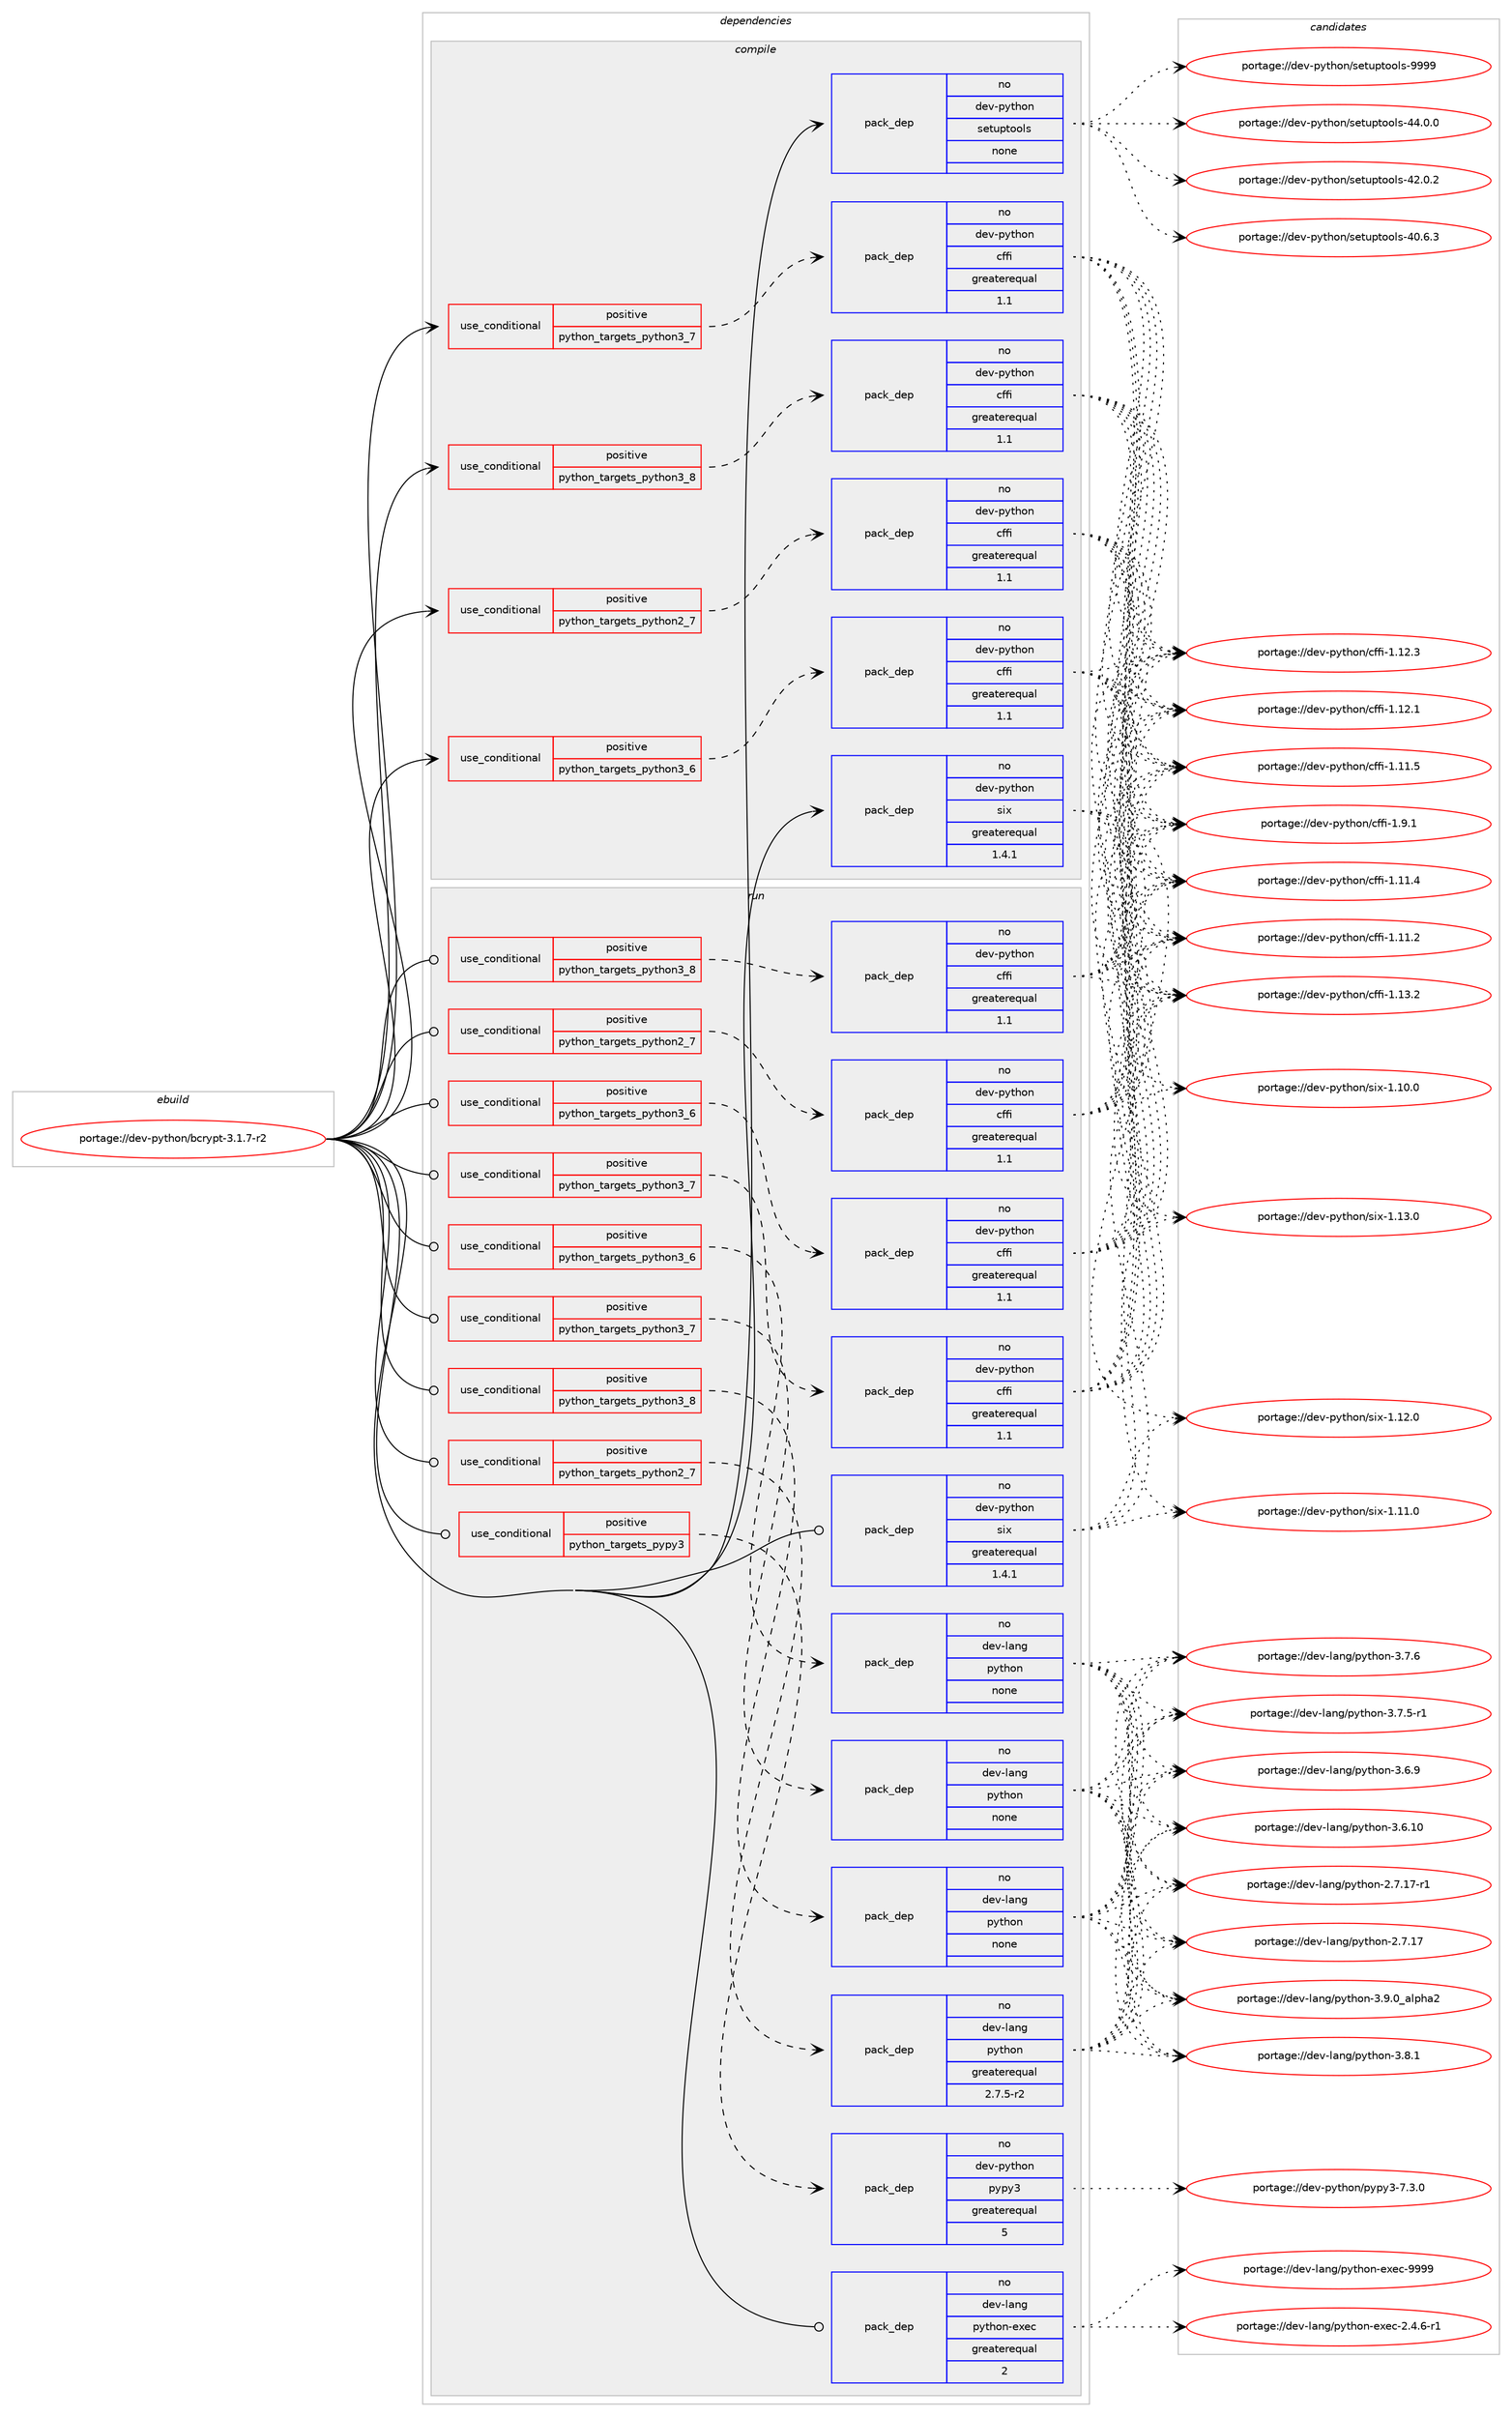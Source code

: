 digraph prolog {

# *************
# Graph options
# *************

newrank=true;
concentrate=true;
compound=true;
graph [rankdir=LR,fontname=Helvetica,fontsize=10,ranksep=1.5];#, ranksep=2.5, nodesep=0.2];
edge  [arrowhead=vee];
node  [fontname=Helvetica,fontsize=10];

# **********
# The ebuild
# **********

subgraph cluster_leftcol {
color=gray;
rank=same;
label=<<i>ebuild</i>>;
id [label="portage://dev-python/bcrypt-3.1.7-r2", color=red, width=4, href="../dev-python/bcrypt-3.1.7-r2.svg"];
}

# ****************
# The dependencies
# ****************

subgraph cluster_midcol {
color=gray;
label=<<i>dependencies</i>>;
subgraph cluster_compile {
fillcolor="#eeeeee";
style=filled;
label=<<i>compile</i>>;
subgraph cond118480 {
dependency469634 [label=<<TABLE BORDER="0" CELLBORDER="1" CELLSPACING="0" CELLPADDING="4"><TR><TD ROWSPAN="3" CELLPADDING="10">use_conditional</TD></TR><TR><TD>positive</TD></TR><TR><TD>python_targets_python2_7</TD></TR></TABLE>>, shape=none, color=red];
subgraph pack346141 {
dependency469635 [label=<<TABLE BORDER="0" CELLBORDER="1" CELLSPACING="0" CELLPADDING="4" WIDTH="220"><TR><TD ROWSPAN="6" CELLPADDING="30">pack_dep</TD></TR><TR><TD WIDTH="110">no</TD></TR><TR><TD>dev-python</TD></TR><TR><TD>cffi</TD></TR><TR><TD>greaterequal</TD></TR><TR><TD>1.1</TD></TR></TABLE>>, shape=none, color=blue];
}
dependency469634:e -> dependency469635:w [weight=20,style="dashed",arrowhead="vee"];
}
id:e -> dependency469634:w [weight=20,style="solid",arrowhead="vee"];
subgraph cond118481 {
dependency469636 [label=<<TABLE BORDER="0" CELLBORDER="1" CELLSPACING="0" CELLPADDING="4"><TR><TD ROWSPAN="3" CELLPADDING="10">use_conditional</TD></TR><TR><TD>positive</TD></TR><TR><TD>python_targets_python3_6</TD></TR></TABLE>>, shape=none, color=red];
subgraph pack346142 {
dependency469637 [label=<<TABLE BORDER="0" CELLBORDER="1" CELLSPACING="0" CELLPADDING="4" WIDTH="220"><TR><TD ROWSPAN="6" CELLPADDING="30">pack_dep</TD></TR><TR><TD WIDTH="110">no</TD></TR><TR><TD>dev-python</TD></TR><TR><TD>cffi</TD></TR><TR><TD>greaterequal</TD></TR><TR><TD>1.1</TD></TR></TABLE>>, shape=none, color=blue];
}
dependency469636:e -> dependency469637:w [weight=20,style="dashed",arrowhead="vee"];
}
id:e -> dependency469636:w [weight=20,style="solid",arrowhead="vee"];
subgraph cond118482 {
dependency469638 [label=<<TABLE BORDER="0" CELLBORDER="1" CELLSPACING="0" CELLPADDING="4"><TR><TD ROWSPAN="3" CELLPADDING="10">use_conditional</TD></TR><TR><TD>positive</TD></TR><TR><TD>python_targets_python3_7</TD></TR></TABLE>>, shape=none, color=red];
subgraph pack346143 {
dependency469639 [label=<<TABLE BORDER="0" CELLBORDER="1" CELLSPACING="0" CELLPADDING="4" WIDTH="220"><TR><TD ROWSPAN="6" CELLPADDING="30">pack_dep</TD></TR><TR><TD WIDTH="110">no</TD></TR><TR><TD>dev-python</TD></TR><TR><TD>cffi</TD></TR><TR><TD>greaterequal</TD></TR><TR><TD>1.1</TD></TR></TABLE>>, shape=none, color=blue];
}
dependency469638:e -> dependency469639:w [weight=20,style="dashed",arrowhead="vee"];
}
id:e -> dependency469638:w [weight=20,style="solid",arrowhead="vee"];
subgraph cond118483 {
dependency469640 [label=<<TABLE BORDER="0" CELLBORDER="1" CELLSPACING="0" CELLPADDING="4"><TR><TD ROWSPAN="3" CELLPADDING="10">use_conditional</TD></TR><TR><TD>positive</TD></TR><TR><TD>python_targets_python3_8</TD></TR></TABLE>>, shape=none, color=red];
subgraph pack346144 {
dependency469641 [label=<<TABLE BORDER="0" CELLBORDER="1" CELLSPACING="0" CELLPADDING="4" WIDTH="220"><TR><TD ROWSPAN="6" CELLPADDING="30">pack_dep</TD></TR><TR><TD WIDTH="110">no</TD></TR><TR><TD>dev-python</TD></TR><TR><TD>cffi</TD></TR><TR><TD>greaterequal</TD></TR><TR><TD>1.1</TD></TR></TABLE>>, shape=none, color=blue];
}
dependency469640:e -> dependency469641:w [weight=20,style="dashed",arrowhead="vee"];
}
id:e -> dependency469640:w [weight=20,style="solid",arrowhead="vee"];
subgraph pack346145 {
dependency469642 [label=<<TABLE BORDER="0" CELLBORDER="1" CELLSPACING="0" CELLPADDING="4" WIDTH="220"><TR><TD ROWSPAN="6" CELLPADDING="30">pack_dep</TD></TR><TR><TD WIDTH="110">no</TD></TR><TR><TD>dev-python</TD></TR><TR><TD>setuptools</TD></TR><TR><TD>none</TD></TR><TR><TD></TD></TR></TABLE>>, shape=none, color=blue];
}
id:e -> dependency469642:w [weight=20,style="solid",arrowhead="vee"];
subgraph pack346146 {
dependency469643 [label=<<TABLE BORDER="0" CELLBORDER="1" CELLSPACING="0" CELLPADDING="4" WIDTH="220"><TR><TD ROWSPAN="6" CELLPADDING="30">pack_dep</TD></TR><TR><TD WIDTH="110">no</TD></TR><TR><TD>dev-python</TD></TR><TR><TD>six</TD></TR><TR><TD>greaterequal</TD></TR><TR><TD>1.4.1</TD></TR></TABLE>>, shape=none, color=blue];
}
id:e -> dependency469643:w [weight=20,style="solid",arrowhead="vee"];
}
subgraph cluster_compileandrun {
fillcolor="#eeeeee";
style=filled;
label=<<i>compile and run</i>>;
}
subgraph cluster_run {
fillcolor="#eeeeee";
style=filled;
label=<<i>run</i>>;
subgraph cond118484 {
dependency469644 [label=<<TABLE BORDER="0" CELLBORDER="1" CELLSPACING="0" CELLPADDING="4"><TR><TD ROWSPAN="3" CELLPADDING="10">use_conditional</TD></TR><TR><TD>positive</TD></TR><TR><TD>python_targets_pypy3</TD></TR></TABLE>>, shape=none, color=red];
subgraph pack346147 {
dependency469645 [label=<<TABLE BORDER="0" CELLBORDER="1" CELLSPACING="0" CELLPADDING="4" WIDTH="220"><TR><TD ROWSPAN="6" CELLPADDING="30">pack_dep</TD></TR><TR><TD WIDTH="110">no</TD></TR><TR><TD>dev-python</TD></TR><TR><TD>pypy3</TD></TR><TR><TD>greaterequal</TD></TR><TR><TD>5</TD></TR></TABLE>>, shape=none, color=blue];
}
dependency469644:e -> dependency469645:w [weight=20,style="dashed",arrowhead="vee"];
}
id:e -> dependency469644:w [weight=20,style="solid",arrowhead="odot"];
subgraph cond118485 {
dependency469646 [label=<<TABLE BORDER="0" CELLBORDER="1" CELLSPACING="0" CELLPADDING="4"><TR><TD ROWSPAN="3" CELLPADDING="10">use_conditional</TD></TR><TR><TD>positive</TD></TR><TR><TD>python_targets_python2_7</TD></TR></TABLE>>, shape=none, color=red];
subgraph pack346148 {
dependency469647 [label=<<TABLE BORDER="0" CELLBORDER="1" CELLSPACING="0" CELLPADDING="4" WIDTH="220"><TR><TD ROWSPAN="6" CELLPADDING="30">pack_dep</TD></TR><TR><TD WIDTH="110">no</TD></TR><TR><TD>dev-lang</TD></TR><TR><TD>python</TD></TR><TR><TD>greaterequal</TD></TR><TR><TD>2.7.5-r2</TD></TR></TABLE>>, shape=none, color=blue];
}
dependency469646:e -> dependency469647:w [weight=20,style="dashed",arrowhead="vee"];
}
id:e -> dependency469646:w [weight=20,style="solid",arrowhead="odot"];
subgraph cond118486 {
dependency469648 [label=<<TABLE BORDER="0" CELLBORDER="1" CELLSPACING="0" CELLPADDING="4"><TR><TD ROWSPAN="3" CELLPADDING="10">use_conditional</TD></TR><TR><TD>positive</TD></TR><TR><TD>python_targets_python2_7</TD></TR></TABLE>>, shape=none, color=red];
subgraph pack346149 {
dependency469649 [label=<<TABLE BORDER="0" CELLBORDER="1" CELLSPACING="0" CELLPADDING="4" WIDTH="220"><TR><TD ROWSPAN="6" CELLPADDING="30">pack_dep</TD></TR><TR><TD WIDTH="110">no</TD></TR><TR><TD>dev-python</TD></TR><TR><TD>cffi</TD></TR><TR><TD>greaterequal</TD></TR><TR><TD>1.1</TD></TR></TABLE>>, shape=none, color=blue];
}
dependency469648:e -> dependency469649:w [weight=20,style="dashed",arrowhead="vee"];
}
id:e -> dependency469648:w [weight=20,style="solid",arrowhead="odot"];
subgraph cond118487 {
dependency469650 [label=<<TABLE BORDER="0" CELLBORDER="1" CELLSPACING="0" CELLPADDING="4"><TR><TD ROWSPAN="3" CELLPADDING="10">use_conditional</TD></TR><TR><TD>positive</TD></TR><TR><TD>python_targets_python3_6</TD></TR></TABLE>>, shape=none, color=red];
subgraph pack346150 {
dependency469651 [label=<<TABLE BORDER="0" CELLBORDER="1" CELLSPACING="0" CELLPADDING="4" WIDTH="220"><TR><TD ROWSPAN="6" CELLPADDING="30">pack_dep</TD></TR><TR><TD WIDTH="110">no</TD></TR><TR><TD>dev-lang</TD></TR><TR><TD>python</TD></TR><TR><TD>none</TD></TR><TR><TD></TD></TR></TABLE>>, shape=none, color=blue];
}
dependency469650:e -> dependency469651:w [weight=20,style="dashed",arrowhead="vee"];
}
id:e -> dependency469650:w [weight=20,style="solid",arrowhead="odot"];
subgraph cond118488 {
dependency469652 [label=<<TABLE BORDER="0" CELLBORDER="1" CELLSPACING="0" CELLPADDING="4"><TR><TD ROWSPAN="3" CELLPADDING="10">use_conditional</TD></TR><TR><TD>positive</TD></TR><TR><TD>python_targets_python3_6</TD></TR></TABLE>>, shape=none, color=red];
subgraph pack346151 {
dependency469653 [label=<<TABLE BORDER="0" CELLBORDER="1" CELLSPACING="0" CELLPADDING="4" WIDTH="220"><TR><TD ROWSPAN="6" CELLPADDING="30">pack_dep</TD></TR><TR><TD WIDTH="110">no</TD></TR><TR><TD>dev-python</TD></TR><TR><TD>cffi</TD></TR><TR><TD>greaterequal</TD></TR><TR><TD>1.1</TD></TR></TABLE>>, shape=none, color=blue];
}
dependency469652:e -> dependency469653:w [weight=20,style="dashed",arrowhead="vee"];
}
id:e -> dependency469652:w [weight=20,style="solid",arrowhead="odot"];
subgraph cond118489 {
dependency469654 [label=<<TABLE BORDER="0" CELLBORDER="1" CELLSPACING="0" CELLPADDING="4"><TR><TD ROWSPAN="3" CELLPADDING="10">use_conditional</TD></TR><TR><TD>positive</TD></TR><TR><TD>python_targets_python3_7</TD></TR></TABLE>>, shape=none, color=red];
subgraph pack346152 {
dependency469655 [label=<<TABLE BORDER="0" CELLBORDER="1" CELLSPACING="0" CELLPADDING="4" WIDTH="220"><TR><TD ROWSPAN="6" CELLPADDING="30">pack_dep</TD></TR><TR><TD WIDTH="110">no</TD></TR><TR><TD>dev-lang</TD></TR><TR><TD>python</TD></TR><TR><TD>none</TD></TR><TR><TD></TD></TR></TABLE>>, shape=none, color=blue];
}
dependency469654:e -> dependency469655:w [weight=20,style="dashed",arrowhead="vee"];
}
id:e -> dependency469654:w [weight=20,style="solid",arrowhead="odot"];
subgraph cond118490 {
dependency469656 [label=<<TABLE BORDER="0" CELLBORDER="1" CELLSPACING="0" CELLPADDING="4"><TR><TD ROWSPAN="3" CELLPADDING="10">use_conditional</TD></TR><TR><TD>positive</TD></TR><TR><TD>python_targets_python3_7</TD></TR></TABLE>>, shape=none, color=red];
subgraph pack346153 {
dependency469657 [label=<<TABLE BORDER="0" CELLBORDER="1" CELLSPACING="0" CELLPADDING="4" WIDTH="220"><TR><TD ROWSPAN="6" CELLPADDING="30">pack_dep</TD></TR><TR><TD WIDTH="110">no</TD></TR><TR><TD>dev-python</TD></TR><TR><TD>cffi</TD></TR><TR><TD>greaterequal</TD></TR><TR><TD>1.1</TD></TR></TABLE>>, shape=none, color=blue];
}
dependency469656:e -> dependency469657:w [weight=20,style="dashed",arrowhead="vee"];
}
id:e -> dependency469656:w [weight=20,style="solid",arrowhead="odot"];
subgraph cond118491 {
dependency469658 [label=<<TABLE BORDER="0" CELLBORDER="1" CELLSPACING="0" CELLPADDING="4"><TR><TD ROWSPAN="3" CELLPADDING="10">use_conditional</TD></TR><TR><TD>positive</TD></TR><TR><TD>python_targets_python3_8</TD></TR></TABLE>>, shape=none, color=red];
subgraph pack346154 {
dependency469659 [label=<<TABLE BORDER="0" CELLBORDER="1" CELLSPACING="0" CELLPADDING="4" WIDTH="220"><TR><TD ROWSPAN="6" CELLPADDING="30">pack_dep</TD></TR><TR><TD WIDTH="110">no</TD></TR><TR><TD>dev-lang</TD></TR><TR><TD>python</TD></TR><TR><TD>none</TD></TR><TR><TD></TD></TR></TABLE>>, shape=none, color=blue];
}
dependency469658:e -> dependency469659:w [weight=20,style="dashed",arrowhead="vee"];
}
id:e -> dependency469658:w [weight=20,style="solid",arrowhead="odot"];
subgraph cond118492 {
dependency469660 [label=<<TABLE BORDER="0" CELLBORDER="1" CELLSPACING="0" CELLPADDING="4"><TR><TD ROWSPAN="3" CELLPADDING="10">use_conditional</TD></TR><TR><TD>positive</TD></TR><TR><TD>python_targets_python3_8</TD></TR></TABLE>>, shape=none, color=red];
subgraph pack346155 {
dependency469661 [label=<<TABLE BORDER="0" CELLBORDER="1" CELLSPACING="0" CELLPADDING="4" WIDTH="220"><TR><TD ROWSPAN="6" CELLPADDING="30">pack_dep</TD></TR><TR><TD WIDTH="110">no</TD></TR><TR><TD>dev-python</TD></TR><TR><TD>cffi</TD></TR><TR><TD>greaterequal</TD></TR><TR><TD>1.1</TD></TR></TABLE>>, shape=none, color=blue];
}
dependency469660:e -> dependency469661:w [weight=20,style="dashed",arrowhead="vee"];
}
id:e -> dependency469660:w [weight=20,style="solid",arrowhead="odot"];
subgraph pack346156 {
dependency469662 [label=<<TABLE BORDER="0" CELLBORDER="1" CELLSPACING="0" CELLPADDING="4" WIDTH="220"><TR><TD ROWSPAN="6" CELLPADDING="30">pack_dep</TD></TR><TR><TD WIDTH="110">no</TD></TR><TR><TD>dev-lang</TD></TR><TR><TD>python-exec</TD></TR><TR><TD>greaterequal</TD></TR><TR><TD>2</TD></TR></TABLE>>, shape=none, color=blue];
}
id:e -> dependency469662:w [weight=20,style="solid",arrowhead="odot"];
subgraph pack346157 {
dependency469663 [label=<<TABLE BORDER="0" CELLBORDER="1" CELLSPACING="0" CELLPADDING="4" WIDTH="220"><TR><TD ROWSPAN="6" CELLPADDING="30">pack_dep</TD></TR><TR><TD WIDTH="110">no</TD></TR><TR><TD>dev-python</TD></TR><TR><TD>six</TD></TR><TR><TD>greaterequal</TD></TR><TR><TD>1.4.1</TD></TR></TABLE>>, shape=none, color=blue];
}
id:e -> dependency469663:w [weight=20,style="solid",arrowhead="odot"];
}
}

# **************
# The candidates
# **************

subgraph cluster_choices {
rank=same;
color=gray;
label=<<i>candidates</i>>;

subgraph choice346141 {
color=black;
nodesep=1;
choice100101118451121211161041111104799102102105454946574649 [label="portage://dev-python/cffi-1.9.1", color=red, width=4,href="../dev-python/cffi-1.9.1.svg"];
choice10010111845112121116104111110479910210210545494649514650 [label="portage://dev-python/cffi-1.13.2", color=red, width=4,href="../dev-python/cffi-1.13.2.svg"];
choice10010111845112121116104111110479910210210545494649504651 [label="portage://dev-python/cffi-1.12.3", color=red, width=4,href="../dev-python/cffi-1.12.3.svg"];
choice10010111845112121116104111110479910210210545494649504649 [label="portage://dev-python/cffi-1.12.1", color=red, width=4,href="../dev-python/cffi-1.12.1.svg"];
choice10010111845112121116104111110479910210210545494649494653 [label="portage://dev-python/cffi-1.11.5", color=red, width=4,href="../dev-python/cffi-1.11.5.svg"];
choice10010111845112121116104111110479910210210545494649494652 [label="portage://dev-python/cffi-1.11.4", color=red, width=4,href="../dev-python/cffi-1.11.4.svg"];
choice10010111845112121116104111110479910210210545494649494650 [label="portage://dev-python/cffi-1.11.2", color=red, width=4,href="../dev-python/cffi-1.11.2.svg"];
dependency469635:e -> choice100101118451121211161041111104799102102105454946574649:w [style=dotted,weight="100"];
dependency469635:e -> choice10010111845112121116104111110479910210210545494649514650:w [style=dotted,weight="100"];
dependency469635:e -> choice10010111845112121116104111110479910210210545494649504651:w [style=dotted,weight="100"];
dependency469635:e -> choice10010111845112121116104111110479910210210545494649504649:w [style=dotted,weight="100"];
dependency469635:e -> choice10010111845112121116104111110479910210210545494649494653:w [style=dotted,weight="100"];
dependency469635:e -> choice10010111845112121116104111110479910210210545494649494652:w [style=dotted,weight="100"];
dependency469635:e -> choice10010111845112121116104111110479910210210545494649494650:w [style=dotted,weight="100"];
}
subgraph choice346142 {
color=black;
nodesep=1;
choice100101118451121211161041111104799102102105454946574649 [label="portage://dev-python/cffi-1.9.1", color=red, width=4,href="../dev-python/cffi-1.9.1.svg"];
choice10010111845112121116104111110479910210210545494649514650 [label="portage://dev-python/cffi-1.13.2", color=red, width=4,href="../dev-python/cffi-1.13.2.svg"];
choice10010111845112121116104111110479910210210545494649504651 [label="portage://dev-python/cffi-1.12.3", color=red, width=4,href="../dev-python/cffi-1.12.3.svg"];
choice10010111845112121116104111110479910210210545494649504649 [label="portage://dev-python/cffi-1.12.1", color=red, width=4,href="../dev-python/cffi-1.12.1.svg"];
choice10010111845112121116104111110479910210210545494649494653 [label="portage://dev-python/cffi-1.11.5", color=red, width=4,href="../dev-python/cffi-1.11.5.svg"];
choice10010111845112121116104111110479910210210545494649494652 [label="portage://dev-python/cffi-1.11.4", color=red, width=4,href="../dev-python/cffi-1.11.4.svg"];
choice10010111845112121116104111110479910210210545494649494650 [label="portage://dev-python/cffi-1.11.2", color=red, width=4,href="../dev-python/cffi-1.11.2.svg"];
dependency469637:e -> choice100101118451121211161041111104799102102105454946574649:w [style=dotted,weight="100"];
dependency469637:e -> choice10010111845112121116104111110479910210210545494649514650:w [style=dotted,weight="100"];
dependency469637:e -> choice10010111845112121116104111110479910210210545494649504651:w [style=dotted,weight="100"];
dependency469637:e -> choice10010111845112121116104111110479910210210545494649504649:w [style=dotted,weight="100"];
dependency469637:e -> choice10010111845112121116104111110479910210210545494649494653:w [style=dotted,weight="100"];
dependency469637:e -> choice10010111845112121116104111110479910210210545494649494652:w [style=dotted,weight="100"];
dependency469637:e -> choice10010111845112121116104111110479910210210545494649494650:w [style=dotted,weight="100"];
}
subgraph choice346143 {
color=black;
nodesep=1;
choice100101118451121211161041111104799102102105454946574649 [label="portage://dev-python/cffi-1.9.1", color=red, width=4,href="../dev-python/cffi-1.9.1.svg"];
choice10010111845112121116104111110479910210210545494649514650 [label="portage://dev-python/cffi-1.13.2", color=red, width=4,href="../dev-python/cffi-1.13.2.svg"];
choice10010111845112121116104111110479910210210545494649504651 [label="portage://dev-python/cffi-1.12.3", color=red, width=4,href="../dev-python/cffi-1.12.3.svg"];
choice10010111845112121116104111110479910210210545494649504649 [label="portage://dev-python/cffi-1.12.1", color=red, width=4,href="../dev-python/cffi-1.12.1.svg"];
choice10010111845112121116104111110479910210210545494649494653 [label="portage://dev-python/cffi-1.11.5", color=red, width=4,href="../dev-python/cffi-1.11.5.svg"];
choice10010111845112121116104111110479910210210545494649494652 [label="portage://dev-python/cffi-1.11.4", color=red, width=4,href="../dev-python/cffi-1.11.4.svg"];
choice10010111845112121116104111110479910210210545494649494650 [label="portage://dev-python/cffi-1.11.2", color=red, width=4,href="../dev-python/cffi-1.11.2.svg"];
dependency469639:e -> choice100101118451121211161041111104799102102105454946574649:w [style=dotted,weight="100"];
dependency469639:e -> choice10010111845112121116104111110479910210210545494649514650:w [style=dotted,weight="100"];
dependency469639:e -> choice10010111845112121116104111110479910210210545494649504651:w [style=dotted,weight="100"];
dependency469639:e -> choice10010111845112121116104111110479910210210545494649504649:w [style=dotted,weight="100"];
dependency469639:e -> choice10010111845112121116104111110479910210210545494649494653:w [style=dotted,weight="100"];
dependency469639:e -> choice10010111845112121116104111110479910210210545494649494652:w [style=dotted,weight="100"];
dependency469639:e -> choice10010111845112121116104111110479910210210545494649494650:w [style=dotted,weight="100"];
}
subgraph choice346144 {
color=black;
nodesep=1;
choice100101118451121211161041111104799102102105454946574649 [label="portage://dev-python/cffi-1.9.1", color=red, width=4,href="../dev-python/cffi-1.9.1.svg"];
choice10010111845112121116104111110479910210210545494649514650 [label="portage://dev-python/cffi-1.13.2", color=red, width=4,href="../dev-python/cffi-1.13.2.svg"];
choice10010111845112121116104111110479910210210545494649504651 [label="portage://dev-python/cffi-1.12.3", color=red, width=4,href="../dev-python/cffi-1.12.3.svg"];
choice10010111845112121116104111110479910210210545494649504649 [label="portage://dev-python/cffi-1.12.1", color=red, width=4,href="../dev-python/cffi-1.12.1.svg"];
choice10010111845112121116104111110479910210210545494649494653 [label="portage://dev-python/cffi-1.11.5", color=red, width=4,href="../dev-python/cffi-1.11.5.svg"];
choice10010111845112121116104111110479910210210545494649494652 [label="portage://dev-python/cffi-1.11.4", color=red, width=4,href="../dev-python/cffi-1.11.4.svg"];
choice10010111845112121116104111110479910210210545494649494650 [label="portage://dev-python/cffi-1.11.2", color=red, width=4,href="../dev-python/cffi-1.11.2.svg"];
dependency469641:e -> choice100101118451121211161041111104799102102105454946574649:w [style=dotted,weight="100"];
dependency469641:e -> choice10010111845112121116104111110479910210210545494649514650:w [style=dotted,weight="100"];
dependency469641:e -> choice10010111845112121116104111110479910210210545494649504651:w [style=dotted,weight="100"];
dependency469641:e -> choice10010111845112121116104111110479910210210545494649504649:w [style=dotted,weight="100"];
dependency469641:e -> choice10010111845112121116104111110479910210210545494649494653:w [style=dotted,weight="100"];
dependency469641:e -> choice10010111845112121116104111110479910210210545494649494652:w [style=dotted,weight="100"];
dependency469641:e -> choice10010111845112121116104111110479910210210545494649494650:w [style=dotted,weight="100"];
}
subgraph choice346145 {
color=black;
nodesep=1;
choice10010111845112121116104111110471151011161171121161111111081154557575757 [label="portage://dev-python/setuptools-9999", color=red, width=4,href="../dev-python/setuptools-9999.svg"];
choice100101118451121211161041111104711510111611711211611111110811545525246484648 [label="portage://dev-python/setuptools-44.0.0", color=red, width=4,href="../dev-python/setuptools-44.0.0.svg"];
choice100101118451121211161041111104711510111611711211611111110811545525046484650 [label="portage://dev-python/setuptools-42.0.2", color=red, width=4,href="../dev-python/setuptools-42.0.2.svg"];
choice100101118451121211161041111104711510111611711211611111110811545524846544651 [label="portage://dev-python/setuptools-40.6.3", color=red, width=4,href="../dev-python/setuptools-40.6.3.svg"];
dependency469642:e -> choice10010111845112121116104111110471151011161171121161111111081154557575757:w [style=dotted,weight="100"];
dependency469642:e -> choice100101118451121211161041111104711510111611711211611111110811545525246484648:w [style=dotted,weight="100"];
dependency469642:e -> choice100101118451121211161041111104711510111611711211611111110811545525046484650:w [style=dotted,weight="100"];
dependency469642:e -> choice100101118451121211161041111104711510111611711211611111110811545524846544651:w [style=dotted,weight="100"];
}
subgraph choice346146 {
color=black;
nodesep=1;
choice100101118451121211161041111104711510512045494649514648 [label="portage://dev-python/six-1.13.0", color=red, width=4,href="../dev-python/six-1.13.0.svg"];
choice100101118451121211161041111104711510512045494649504648 [label="portage://dev-python/six-1.12.0", color=red, width=4,href="../dev-python/six-1.12.0.svg"];
choice100101118451121211161041111104711510512045494649494648 [label="portage://dev-python/six-1.11.0", color=red, width=4,href="../dev-python/six-1.11.0.svg"];
choice100101118451121211161041111104711510512045494649484648 [label="portage://dev-python/six-1.10.0", color=red, width=4,href="../dev-python/six-1.10.0.svg"];
dependency469643:e -> choice100101118451121211161041111104711510512045494649514648:w [style=dotted,weight="100"];
dependency469643:e -> choice100101118451121211161041111104711510512045494649504648:w [style=dotted,weight="100"];
dependency469643:e -> choice100101118451121211161041111104711510512045494649494648:w [style=dotted,weight="100"];
dependency469643:e -> choice100101118451121211161041111104711510512045494649484648:w [style=dotted,weight="100"];
}
subgraph choice346147 {
color=black;
nodesep=1;
choice100101118451121211161041111104711212111212151455546514648 [label="portage://dev-python/pypy3-7.3.0", color=red, width=4,href="../dev-python/pypy3-7.3.0.svg"];
dependency469645:e -> choice100101118451121211161041111104711212111212151455546514648:w [style=dotted,weight="100"];
}
subgraph choice346148 {
color=black;
nodesep=1;
choice10010111845108971101034711212111610411111045514657464895971081121049750 [label="portage://dev-lang/python-3.9.0_alpha2", color=red, width=4,href="../dev-lang/python-3.9.0_alpha2.svg"];
choice100101118451089711010347112121116104111110455146564649 [label="portage://dev-lang/python-3.8.1", color=red, width=4,href="../dev-lang/python-3.8.1.svg"];
choice100101118451089711010347112121116104111110455146554654 [label="portage://dev-lang/python-3.7.6", color=red, width=4,href="../dev-lang/python-3.7.6.svg"];
choice1001011184510897110103471121211161041111104551465546534511449 [label="portage://dev-lang/python-3.7.5-r1", color=red, width=4,href="../dev-lang/python-3.7.5-r1.svg"];
choice100101118451089711010347112121116104111110455146544657 [label="portage://dev-lang/python-3.6.9", color=red, width=4,href="../dev-lang/python-3.6.9.svg"];
choice10010111845108971101034711212111610411111045514654464948 [label="portage://dev-lang/python-3.6.10", color=red, width=4,href="../dev-lang/python-3.6.10.svg"];
choice100101118451089711010347112121116104111110455046554649554511449 [label="portage://dev-lang/python-2.7.17-r1", color=red, width=4,href="../dev-lang/python-2.7.17-r1.svg"];
choice10010111845108971101034711212111610411111045504655464955 [label="portage://dev-lang/python-2.7.17", color=red, width=4,href="../dev-lang/python-2.7.17.svg"];
dependency469647:e -> choice10010111845108971101034711212111610411111045514657464895971081121049750:w [style=dotted,weight="100"];
dependency469647:e -> choice100101118451089711010347112121116104111110455146564649:w [style=dotted,weight="100"];
dependency469647:e -> choice100101118451089711010347112121116104111110455146554654:w [style=dotted,weight="100"];
dependency469647:e -> choice1001011184510897110103471121211161041111104551465546534511449:w [style=dotted,weight="100"];
dependency469647:e -> choice100101118451089711010347112121116104111110455146544657:w [style=dotted,weight="100"];
dependency469647:e -> choice10010111845108971101034711212111610411111045514654464948:w [style=dotted,weight="100"];
dependency469647:e -> choice100101118451089711010347112121116104111110455046554649554511449:w [style=dotted,weight="100"];
dependency469647:e -> choice10010111845108971101034711212111610411111045504655464955:w [style=dotted,weight="100"];
}
subgraph choice346149 {
color=black;
nodesep=1;
choice100101118451121211161041111104799102102105454946574649 [label="portage://dev-python/cffi-1.9.1", color=red, width=4,href="../dev-python/cffi-1.9.1.svg"];
choice10010111845112121116104111110479910210210545494649514650 [label="portage://dev-python/cffi-1.13.2", color=red, width=4,href="../dev-python/cffi-1.13.2.svg"];
choice10010111845112121116104111110479910210210545494649504651 [label="portage://dev-python/cffi-1.12.3", color=red, width=4,href="../dev-python/cffi-1.12.3.svg"];
choice10010111845112121116104111110479910210210545494649504649 [label="portage://dev-python/cffi-1.12.1", color=red, width=4,href="../dev-python/cffi-1.12.1.svg"];
choice10010111845112121116104111110479910210210545494649494653 [label="portage://dev-python/cffi-1.11.5", color=red, width=4,href="../dev-python/cffi-1.11.5.svg"];
choice10010111845112121116104111110479910210210545494649494652 [label="portage://dev-python/cffi-1.11.4", color=red, width=4,href="../dev-python/cffi-1.11.4.svg"];
choice10010111845112121116104111110479910210210545494649494650 [label="portage://dev-python/cffi-1.11.2", color=red, width=4,href="../dev-python/cffi-1.11.2.svg"];
dependency469649:e -> choice100101118451121211161041111104799102102105454946574649:w [style=dotted,weight="100"];
dependency469649:e -> choice10010111845112121116104111110479910210210545494649514650:w [style=dotted,weight="100"];
dependency469649:e -> choice10010111845112121116104111110479910210210545494649504651:w [style=dotted,weight="100"];
dependency469649:e -> choice10010111845112121116104111110479910210210545494649504649:w [style=dotted,weight="100"];
dependency469649:e -> choice10010111845112121116104111110479910210210545494649494653:w [style=dotted,weight="100"];
dependency469649:e -> choice10010111845112121116104111110479910210210545494649494652:w [style=dotted,weight="100"];
dependency469649:e -> choice10010111845112121116104111110479910210210545494649494650:w [style=dotted,weight="100"];
}
subgraph choice346150 {
color=black;
nodesep=1;
choice10010111845108971101034711212111610411111045514657464895971081121049750 [label="portage://dev-lang/python-3.9.0_alpha2", color=red, width=4,href="../dev-lang/python-3.9.0_alpha2.svg"];
choice100101118451089711010347112121116104111110455146564649 [label="portage://dev-lang/python-3.8.1", color=red, width=4,href="../dev-lang/python-3.8.1.svg"];
choice100101118451089711010347112121116104111110455146554654 [label="portage://dev-lang/python-3.7.6", color=red, width=4,href="../dev-lang/python-3.7.6.svg"];
choice1001011184510897110103471121211161041111104551465546534511449 [label="portage://dev-lang/python-3.7.5-r1", color=red, width=4,href="../dev-lang/python-3.7.5-r1.svg"];
choice100101118451089711010347112121116104111110455146544657 [label="portage://dev-lang/python-3.6.9", color=red, width=4,href="../dev-lang/python-3.6.9.svg"];
choice10010111845108971101034711212111610411111045514654464948 [label="portage://dev-lang/python-3.6.10", color=red, width=4,href="../dev-lang/python-3.6.10.svg"];
choice100101118451089711010347112121116104111110455046554649554511449 [label="portage://dev-lang/python-2.7.17-r1", color=red, width=4,href="../dev-lang/python-2.7.17-r1.svg"];
choice10010111845108971101034711212111610411111045504655464955 [label="portage://dev-lang/python-2.7.17", color=red, width=4,href="../dev-lang/python-2.7.17.svg"];
dependency469651:e -> choice10010111845108971101034711212111610411111045514657464895971081121049750:w [style=dotted,weight="100"];
dependency469651:e -> choice100101118451089711010347112121116104111110455146564649:w [style=dotted,weight="100"];
dependency469651:e -> choice100101118451089711010347112121116104111110455146554654:w [style=dotted,weight="100"];
dependency469651:e -> choice1001011184510897110103471121211161041111104551465546534511449:w [style=dotted,weight="100"];
dependency469651:e -> choice100101118451089711010347112121116104111110455146544657:w [style=dotted,weight="100"];
dependency469651:e -> choice10010111845108971101034711212111610411111045514654464948:w [style=dotted,weight="100"];
dependency469651:e -> choice100101118451089711010347112121116104111110455046554649554511449:w [style=dotted,weight="100"];
dependency469651:e -> choice10010111845108971101034711212111610411111045504655464955:w [style=dotted,weight="100"];
}
subgraph choice346151 {
color=black;
nodesep=1;
choice100101118451121211161041111104799102102105454946574649 [label="portage://dev-python/cffi-1.9.1", color=red, width=4,href="../dev-python/cffi-1.9.1.svg"];
choice10010111845112121116104111110479910210210545494649514650 [label="portage://dev-python/cffi-1.13.2", color=red, width=4,href="../dev-python/cffi-1.13.2.svg"];
choice10010111845112121116104111110479910210210545494649504651 [label="portage://dev-python/cffi-1.12.3", color=red, width=4,href="../dev-python/cffi-1.12.3.svg"];
choice10010111845112121116104111110479910210210545494649504649 [label="portage://dev-python/cffi-1.12.1", color=red, width=4,href="../dev-python/cffi-1.12.1.svg"];
choice10010111845112121116104111110479910210210545494649494653 [label="portage://dev-python/cffi-1.11.5", color=red, width=4,href="../dev-python/cffi-1.11.5.svg"];
choice10010111845112121116104111110479910210210545494649494652 [label="portage://dev-python/cffi-1.11.4", color=red, width=4,href="../dev-python/cffi-1.11.4.svg"];
choice10010111845112121116104111110479910210210545494649494650 [label="portage://dev-python/cffi-1.11.2", color=red, width=4,href="../dev-python/cffi-1.11.2.svg"];
dependency469653:e -> choice100101118451121211161041111104799102102105454946574649:w [style=dotted,weight="100"];
dependency469653:e -> choice10010111845112121116104111110479910210210545494649514650:w [style=dotted,weight="100"];
dependency469653:e -> choice10010111845112121116104111110479910210210545494649504651:w [style=dotted,weight="100"];
dependency469653:e -> choice10010111845112121116104111110479910210210545494649504649:w [style=dotted,weight="100"];
dependency469653:e -> choice10010111845112121116104111110479910210210545494649494653:w [style=dotted,weight="100"];
dependency469653:e -> choice10010111845112121116104111110479910210210545494649494652:w [style=dotted,weight="100"];
dependency469653:e -> choice10010111845112121116104111110479910210210545494649494650:w [style=dotted,weight="100"];
}
subgraph choice346152 {
color=black;
nodesep=1;
choice10010111845108971101034711212111610411111045514657464895971081121049750 [label="portage://dev-lang/python-3.9.0_alpha2", color=red, width=4,href="../dev-lang/python-3.9.0_alpha2.svg"];
choice100101118451089711010347112121116104111110455146564649 [label="portage://dev-lang/python-3.8.1", color=red, width=4,href="../dev-lang/python-3.8.1.svg"];
choice100101118451089711010347112121116104111110455146554654 [label="portage://dev-lang/python-3.7.6", color=red, width=4,href="../dev-lang/python-3.7.6.svg"];
choice1001011184510897110103471121211161041111104551465546534511449 [label="portage://dev-lang/python-3.7.5-r1", color=red, width=4,href="../dev-lang/python-3.7.5-r1.svg"];
choice100101118451089711010347112121116104111110455146544657 [label="portage://dev-lang/python-3.6.9", color=red, width=4,href="../dev-lang/python-3.6.9.svg"];
choice10010111845108971101034711212111610411111045514654464948 [label="portage://dev-lang/python-3.6.10", color=red, width=4,href="../dev-lang/python-3.6.10.svg"];
choice100101118451089711010347112121116104111110455046554649554511449 [label="portage://dev-lang/python-2.7.17-r1", color=red, width=4,href="../dev-lang/python-2.7.17-r1.svg"];
choice10010111845108971101034711212111610411111045504655464955 [label="portage://dev-lang/python-2.7.17", color=red, width=4,href="../dev-lang/python-2.7.17.svg"];
dependency469655:e -> choice10010111845108971101034711212111610411111045514657464895971081121049750:w [style=dotted,weight="100"];
dependency469655:e -> choice100101118451089711010347112121116104111110455146564649:w [style=dotted,weight="100"];
dependency469655:e -> choice100101118451089711010347112121116104111110455146554654:w [style=dotted,weight="100"];
dependency469655:e -> choice1001011184510897110103471121211161041111104551465546534511449:w [style=dotted,weight="100"];
dependency469655:e -> choice100101118451089711010347112121116104111110455146544657:w [style=dotted,weight="100"];
dependency469655:e -> choice10010111845108971101034711212111610411111045514654464948:w [style=dotted,weight="100"];
dependency469655:e -> choice100101118451089711010347112121116104111110455046554649554511449:w [style=dotted,weight="100"];
dependency469655:e -> choice10010111845108971101034711212111610411111045504655464955:w [style=dotted,weight="100"];
}
subgraph choice346153 {
color=black;
nodesep=1;
choice100101118451121211161041111104799102102105454946574649 [label="portage://dev-python/cffi-1.9.1", color=red, width=4,href="../dev-python/cffi-1.9.1.svg"];
choice10010111845112121116104111110479910210210545494649514650 [label="portage://dev-python/cffi-1.13.2", color=red, width=4,href="../dev-python/cffi-1.13.2.svg"];
choice10010111845112121116104111110479910210210545494649504651 [label="portage://dev-python/cffi-1.12.3", color=red, width=4,href="../dev-python/cffi-1.12.3.svg"];
choice10010111845112121116104111110479910210210545494649504649 [label="portage://dev-python/cffi-1.12.1", color=red, width=4,href="../dev-python/cffi-1.12.1.svg"];
choice10010111845112121116104111110479910210210545494649494653 [label="portage://dev-python/cffi-1.11.5", color=red, width=4,href="../dev-python/cffi-1.11.5.svg"];
choice10010111845112121116104111110479910210210545494649494652 [label="portage://dev-python/cffi-1.11.4", color=red, width=4,href="../dev-python/cffi-1.11.4.svg"];
choice10010111845112121116104111110479910210210545494649494650 [label="portage://dev-python/cffi-1.11.2", color=red, width=4,href="../dev-python/cffi-1.11.2.svg"];
dependency469657:e -> choice100101118451121211161041111104799102102105454946574649:w [style=dotted,weight="100"];
dependency469657:e -> choice10010111845112121116104111110479910210210545494649514650:w [style=dotted,weight="100"];
dependency469657:e -> choice10010111845112121116104111110479910210210545494649504651:w [style=dotted,weight="100"];
dependency469657:e -> choice10010111845112121116104111110479910210210545494649504649:w [style=dotted,weight="100"];
dependency469657:e -> choice10010111845112121116104111110479910210210545494649494653:w [style=dotted,weight="100"];
dependency469657:e -> choice10010111845112121116104111110479910210210545494649494652:w [style=dotted,weight="100"];
dependency469657:e -> choice10010111845112121116104111110479910210210545494649494650:w [style=dotted,weight="100"];
}
subgraph choice346154 {
color=black;
nodesep=1;
choice10010111845108971101034711212111610411111045514657464895971081121049750 [label="portage://dev-lang/python-3.9.0_alpha2", color=red, width=4,href="../dev-lang/python-3.9.0_alpha2.svg"];
choice100101118451089711010347112121116104111110455146564649 [label="portage://dev-lang/python-3.8.1", color=red, width=4,href="../dev-lang/python-3.8.1.svg"];
choice100101118451089711010347112121116104111110455146554654 [label="portage://dev-lang/python-3.7.6", color=red, width=4,href="../dev-lang/python-3.7.6.svg"];
choice1001011184510897110103471121211161041111104551465546534511449 [label="portage://dev-lang/python-3.7.5-r1", color=red, width=4,href="../dev-lang/python-3.7.5-r1.svg"];
choice100101118451089711010347112121116104111110455146544657 [label="portage://dev-lang/python-3.6.9", color=red, width=4,href="../dev-lang/python-3.6.9.svg"];
choice10010111845108971101034711212111610411111045514654464948 [label="portage://dev-lang/python-3.6.10", color=red, width=4,href="../dev-lang/python-3.6.10.svg"];
choice100101118451089711010347112121116104111110455046554649554511449 [label="portage://dev-lang/python-2.7.17-r1", color=red, width=4,href="../dev-lang/python-2.7.17-r1.svg"];
choice10010111845108971101034711212111610411111045504655464955 [label="portage://dev-lang/python-2.7.17", color=red, width=4,href="../dev-lang/python-2.7.17.svg"];
dependency469659:e -> choice10010111845108971101034711212111610411111045514657464895971081121049750:w [style=dotted,weight="100"];
dependency469659:e -> choice100101118451089711010347112121116104111110455146564649:w [style=dotted,weight="100"];
dependency469659:e -> choice100101118451089711010347112121116104111110455146554654:w [style=dotted,weight="100"];
dependency469659:e -> choice1001011184510897110103471121211161041111104551465546534511449:w [style=dotted,weight="100"];
dependency469659:e -> choice100101118451089711010347112121116104111110455146544657:w [style=dotted,weight="100"];
dependency469659:e -> choice10010111845108971101034711212111610411111045514654464948:w [style=dotted,weight="100"];
dependency469659:e -> choice100101118451089711010347112121116104111110455046554649554511449:w [style=dotted,weight="100"];
dependency469659:e -> choice10010111845108971101034711212111610411111045504655464955:w [style=dotted,weight="100"];
}
subgraph choice346155 {
color=black;
nodesep=1;
choice100101118451121211161041111104799102102105454946574649 [label="portage://dev-python/cffi-1.9.1", color=red, width=4,href="../dev-python/cffi-1.9.1.svg"];
choice10010111845112121116104111110479910210210545494649514650 [label="portage://dev-python/cffi-1.13.2", color=red, width=4,href="../dev-python/cffi-1.13.2.svg"];
choice10010111845112121116104111110479910210210545494649504651 [label="portage://dev-python/cffi-1.12.3", color=red, width=4,href="../dev-python/cffi-1.12.3.svg"];
choice10010111845112121116104111110479910210210545494649504649 [label="portage://dev-python/cffi-1.12.1", color=red, width=4,href="../dev-python/cffi-1.12.1.svg"];
choice10010111845112121116104111110479910210210545494649494653 [label="portage://dev-python/cffi-1.11.5", color=red, width=4,href="../dev-python/cffi-1.11.5.svg"];
choice10010111845112121116104111110479910210210545494649494652 [label="portage://dev-python/cffi-1.11.4", color=red, width=4,href="../dev-python/cffi-1.11.4.svg"];
choice10010111845112121116104111110479910210210545494649494650 [label="portage://dev-python/cffi-1.11.2", color=red, width=4,href="../dev-python/cffi-1.11.2.svg"];
dependency469661:e -> choice100101118451121211161041111104799102102105454946574649:w [style=dotted,weight="100"];
dependency469661:e -> choice10010111845112121116104111110479910210210545494649514650:w [style=dotted,weight="100"];
dependency469661:e -> choice10010111845112121116104111110479910210210545494649504651:w [style=dotted,weight="100"];
dependency469661:e -> choice10010111845112121116104111110479910210210545494649504649:w [style=dotted,weight="100"];
dependency469661:e -> choice10010111845112121116104111110479910210210545494649494653:w [style=dotted,weight="100"];
dependency469661:e -> choice10010111845112121116104111110479910210210545494649494652:w [style=dotted,weight="100"];
dependency469661:e -> choice10010111845112121116104111110479910210210545494649494650:w [style=dotted,weight="100"];
}
subgraph choice346156 {
color=black;
nodesep=1;
choice10010111845108971101034711212111610411111045101120101994557575757 [label="portage://dev-lang/python-exec-9999", color=red, width=4,href="../dev-lang/python-exec-9999.svg"];
choice10010111845108971101034711212111610411111045101120101994550465246544511449 [label="portage://dev-lang/python-exec-2.4.6-r1", color=red, width=4,href="../dev-lang/python-exec-2.4.6-r1.svg"];
dependency469662:e -> choice10010111845108971101034711212111610411111045101120101994557575757:w [style=dotted,weight="100"];
dependency469662:e -> choice10010111845108971101034711212111610411111045101120101994550465246544511449:w [style=dotted,weight="100"];
}
subgraph choice346157 {
color=black;
nodesep=1;
choice100101118451121211161041111104711510512045494649514648 [label="portage://dev-python/six-1.13.0", color=red, width=4,href="../dev-python/six-1.13.0.svg"];
choice100101118451121211161041111104711510512045494649504648 [label="portage://dev-python/six-1.12.0", color=red, width=4,href="../dev-python/six-1.12.0.svg"];
choice100101118451121211161041111104711510512045494649494648 [label="portage://dev-python/six-1.11.0", color=red, width=4,href="../dev-python/six-1.11.0.svg"];
choice100101118451121211161041111104711510512045494649484648 [label="portage://dev-python/six-1.10.0", color=red, width=4,href="../dev-python/six-1.10.0.svg"];
dependency469663:e -> choice100101118451121211161041111104711510512045494649514648:w [style=dotted,weight="100"];
dependency469663:e -> choice100101118451121211161041111104711510512045494649504648:w [style=dotted,weight="100"];
dependency469663:e -> choice100101118451121211161041111104711510512045494649494648:w [style=dotted,weight="100"];
dependency469663:e -> choice100101118451121211161041111104711510512045494649484648:w [style=dotted,weight="100"];
}
}

}
